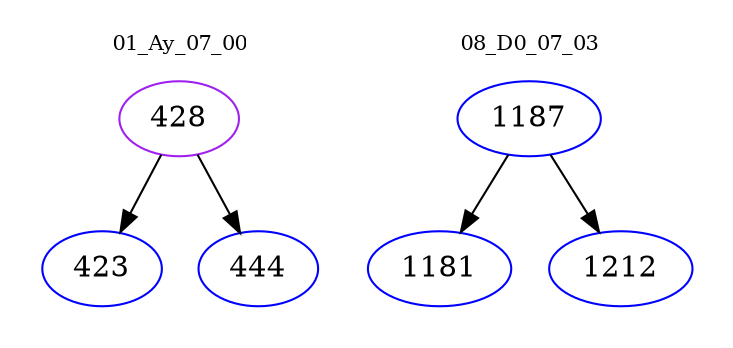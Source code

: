 digraph{
subgraph cluster_0 {
color = white
label = "01_Ay_07_00";
fontsize=10;
T0_428 [label="428", color="purple"]
T0_428 -> T0_423 [color="black"]
T0_423 [label="423", color="blue"]
T0_428 -> T0_444 [color="black"]
T0_444 [label="444", color="blue"]
}
subgraph cluster_1 {
color = white
label = "08_D0_07_03";
fontsize=10;
T1_1187 [label="1187", color="blue"]
T1_1187 -> T1_1181 [color="black"]
T1_1181 [label="1181", color="blue"]
T1_1187 -> T1_1212 [color="black"]
T1_1212 [label="1212", color="blue"]
}
}
